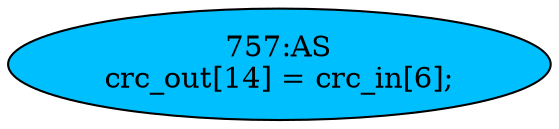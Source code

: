 strict digraph "" {
	node [label="\N"];
	"757:AS"	 [ast="<pyverilog.vparser.ast.Assign object at 0x7f0647e527d0>",
		def_var="['crc_out']",
		fillcolor=deepskyblue,
		label="757:AS
crc_out[14] = crc_in[6];",
		statements="[]",
		style=filled,
		typ=Assign,
		use_var="['crc_in']"];
}
